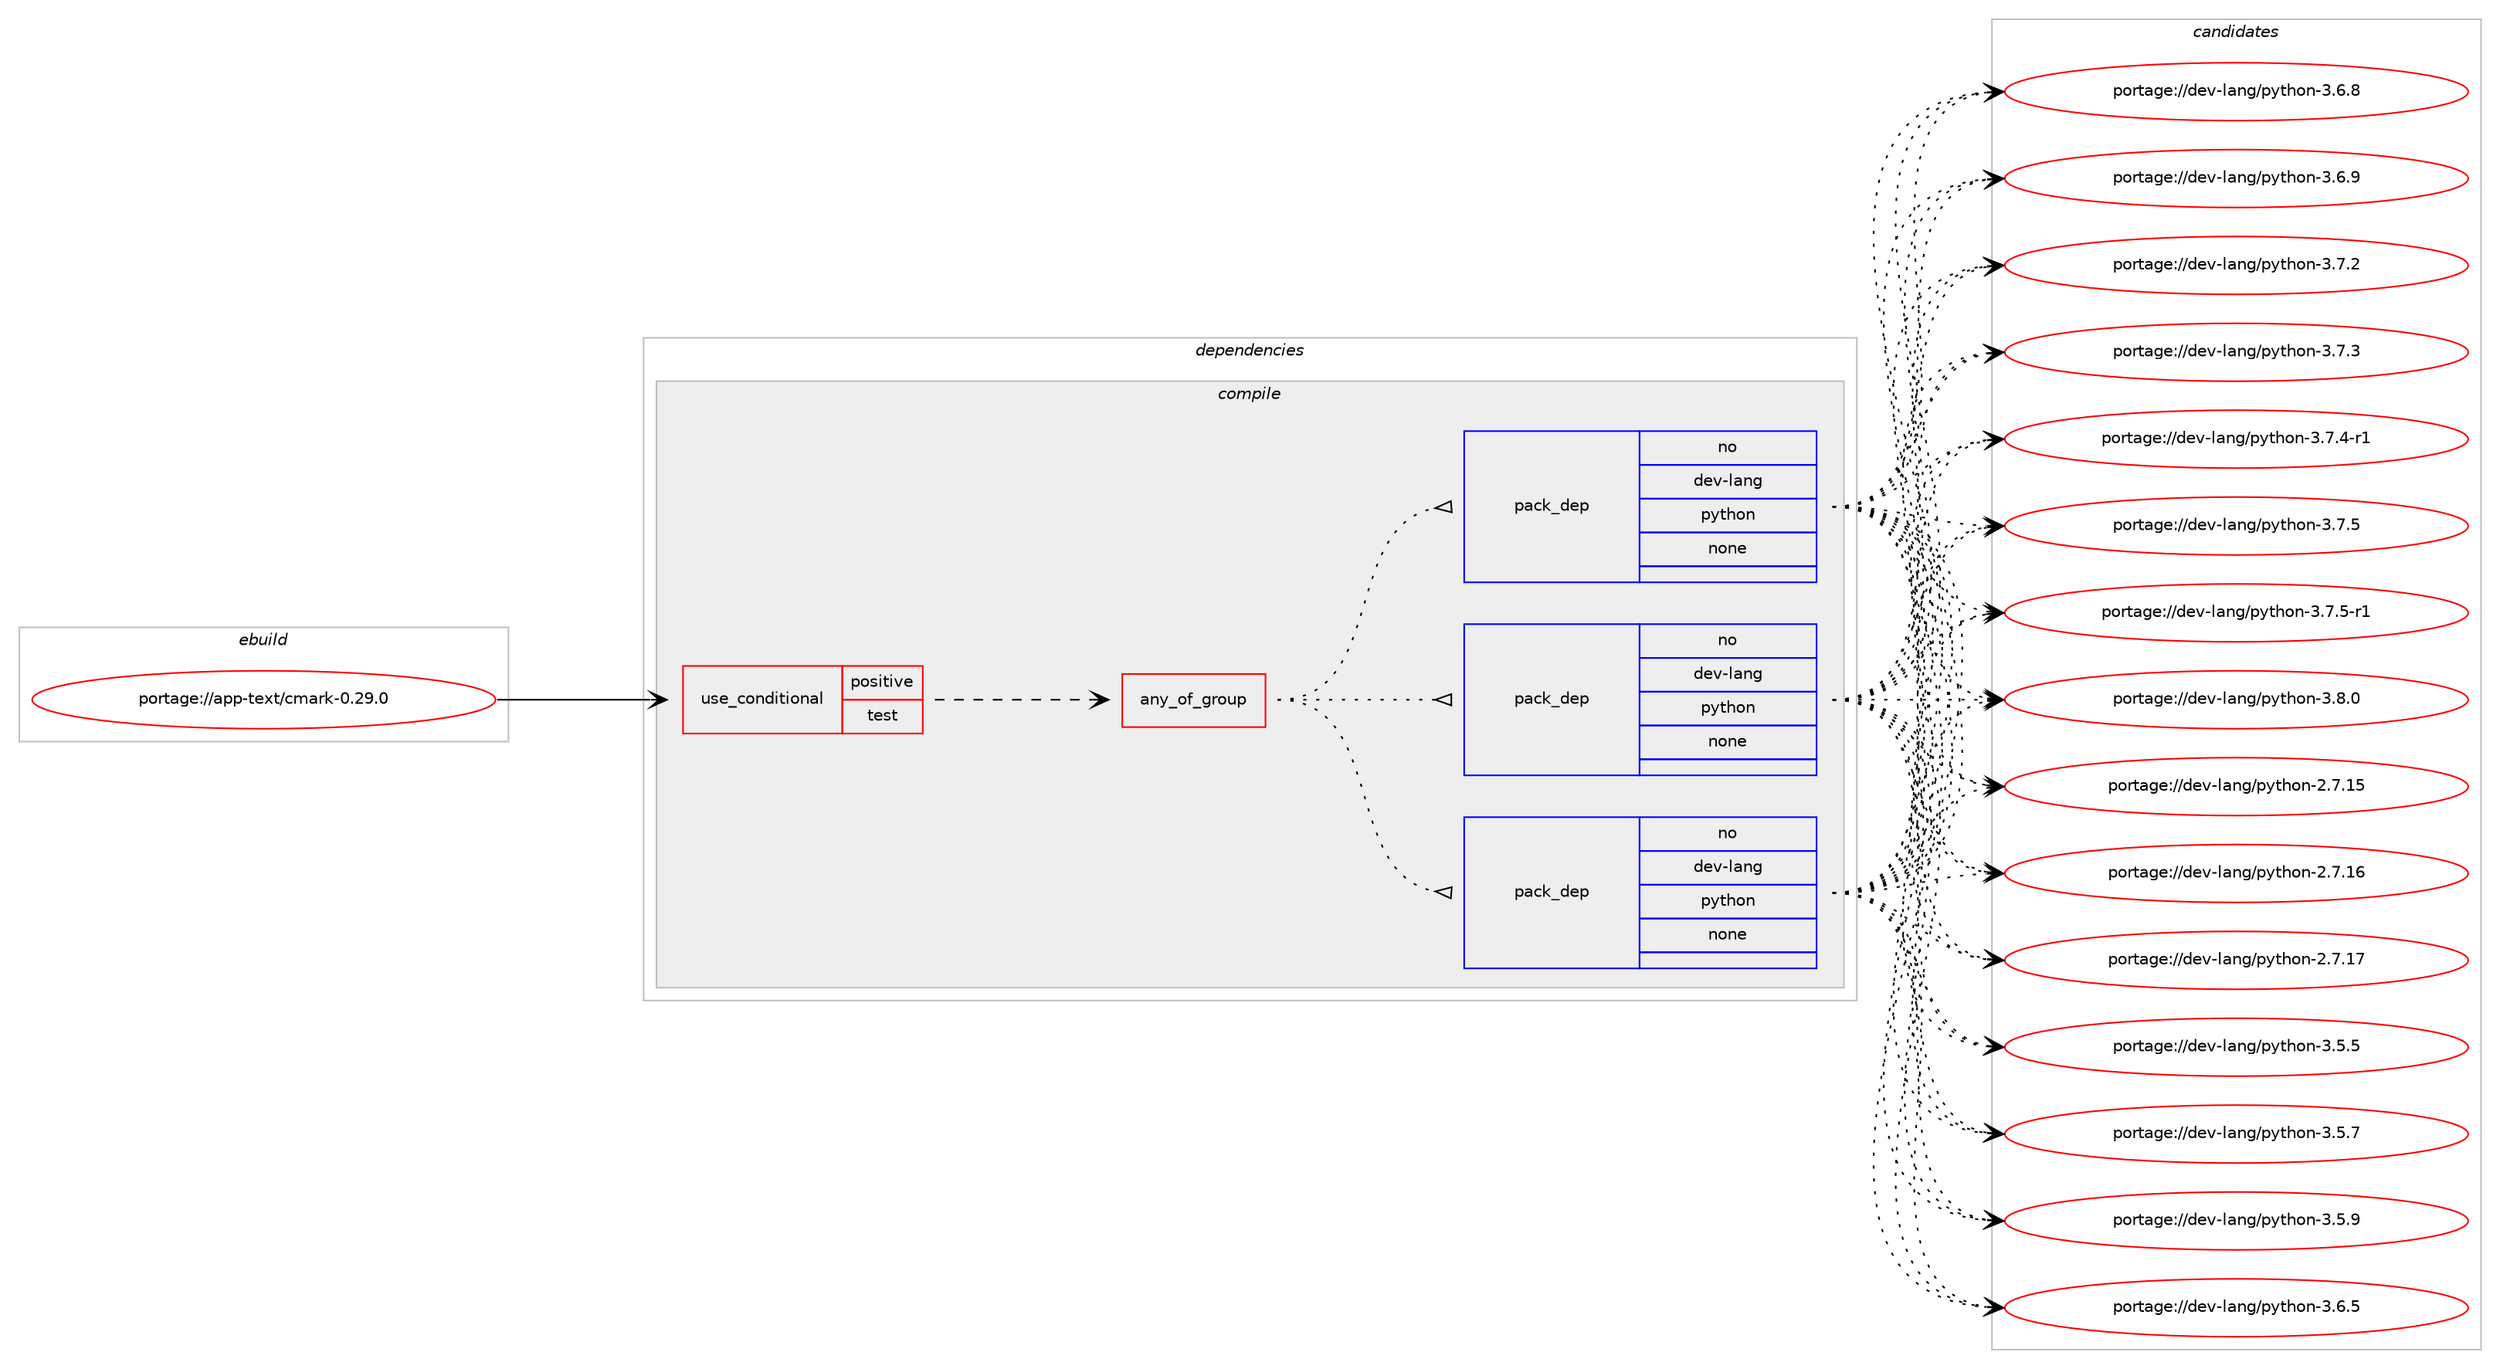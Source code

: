 digraph prolog {

# *************
# Graph options
# *************

newrank=true;
concentrate=true;
compound=true;
graph [rankdir=LR,fontname=Helvetica,fontsize=10,ranksep=1.5];#, ranksep=2.5, nodesep=0.2];
edge  [arrowhead=vee];
node  [fontname=Helvetica,fontsize=10];

# **********
# The ebuild
# **********

subgraph cluster_leftcol {
color=gray;
rank=same;
label=<<i>ebuild</i>>;
id [label="portage://app-text/cmark-0.29.0", color=red, width=4, href="../app-text/cmark-0.29.0.svg"];
}

# ****************
# The dependencies
# ****************

subgraph cluster_midcol {
color=gray;
label=<<i>dependencies</i>>;
subgraph cluster_compile {
fillcolor="#eeeeee";
style=filled;
label=<<i>compile</i>>;
subgraph cond10715 {
dependency43604 [label=<<TABLE BORDER="0" CELLBORDER="1" CELLSPACING="0" CELLPADDING="4"><TR><TD ROWSPAN="3" CELLPADDING="10">use_conditional</TD></TR><TR><TD>positive</TD></TR><TR><TD>test</TD></TR></TABLE>>, shape=none, color=red];
subgraph any707 {
dependency43605 [label=<<TABLE BORDER="0" CELLBORDER="1" CELLSPACING="0" CELLPADDING="4"><TR><TD CELLPADDING="10">any_of_group</TD></TR></TABLE>>, shape=none, color=red];subgraph pack32158 {
dependency43606 [label=<<TABLE BORDER="0" CELLBORDER="1" CELLSPACING="0" CELLPADDING="4" WIDTH="220"><TR><TD ROWSPAN="6" CELLPADDING="30">pack_dep</TD></TR><TR><TD WIDTH="110">no</TD></TR><TR><TD>dev-lang</TD></TR><TR><TD>python</TD></TR><TR><TD>none</TD></TR><TR><TD></TD></TR></TABLE>>, shape=none, color=blue];
}
dependency43605:e -> dependency43606:w [weight=20,style="dotted",arrowhead="oinv"];
subgraph pack32159 {
dependency43607 [label=<<TABLE BORDER="0" CELLBORDER="1" CELLSPACING="0" CELLPADDING="4" WIDTH="220"><TR><TD ROWSPAN="6" CELLPADDING="30">pack_dep</TD></TR><TR><TD WIDTH="110">no</TD></TR><TR><TD>dev-lang</TD></TR><TR><TD>python</TD></TR><TR><TD>none</TD></TR><TR><TD></TD></TR></TABLE>>, shape=none, color=blue];
}
dependency43605:e -> dependency43607:w [weight=20,style="dotted",arrowhead="oinv"];
subgraph pack32160 {
dependency43608 [label=<<TABLE BORDER="0" CELLBORDER="1" CELLSPACING="0" CELLPADDING="4" WIDTH="220"><TR><TD ROWSPAN="6" CELLPADDING="30">pack_dep</TD></TR><TR><TD WIDTH="110">no</TD></TR><TR><TD>dev-lang</TD></TR><TR><TD>python</TD></TR><TR><TD>none</TD></TR><TR><TD></TD></TR></TABLE>>, shape=none, color=blue];
}
dependency43605:e -> dependency43608:w [weight=20,style="dotted",arrowhead="oinv"];
}
dependency43604:e -> dependency43605:w [weight=20,style="dashed",arrowhead="vee"];
}
id:e -> dependency43604:w [weight=20,style="solid",arrowhead="vee"];
}
subgraph cluster_compileandrun {
fillcolor="#eeeeee";
style=filled;
label=<<i>compile and run</i>>;
}
subgraph cluster_run {
fillcolor="#eeeeee";
style=filled;
label=<<i>run</i>>;
}
}

# **************
# The candidates
# **************

subgraph cluster_choices {
rank=same;
color=gray;
label=<<i>candidates</i>>;

subgraph choice32158 {
color=black;
nodesep=1;
choiceportage10010111845108971101034711212111610411111045504655464953 [label="portage://dev-lang/python-2.7.15", color=red, width=4,href="../dev-lang/python-2.7.15.svg"];
choiceportage10010111845108971101034711212111610411111045504655464954 [label="portage://dev-lang/python-2.7.16", color=red, width=4,href="../dev-lang/python-2.7.16.svg"];
choiceportage10010111845108971101034711212111610411111045504655464955 [label="portage://dev-lang/python-2.7.17", color=red, width=4,href="../dev-lang/python-2.7.17.svg"];
choiceportage100101118451089711010347112121116104111110455146534653 [label="portage://dev-lang/python-3.5.5", color=red, width=4,href="../dev-lang/python-3.5.5.svg"];
choiceportage100101118451089711010347112121116104111110455146534655 [label="portage://dev-lang/python-3.5.7", color=red, width=4,href="../dev-lang/python-3.5.7.svg"];
choiceportage100101118451089711010347112121116104111110455146534657 [label="portage://dev-lang/python-3.5.9", color=red, width=4,href="../dev-lang/python-3.5.9.svg"];
choiceportage100101118451089711010347112121116104111110455146544653 [label="portage://dev-lang/python-3.6.5", color=red, width=4,href="../dev-lang/python-3.6.5.svg"];
choiceportage100101118451089711010347112121116104111110455146544656 [label="portage://dev-lang/python-3.6.8", color=red, width=4,href="../dev-lang/python-3.6.8.svg"];
choiceportage100101118451089711010347112121116104111110455146544657 [label="portage://dev-lang/python-3.6.9", color=red, width=4,href="../dev-lang/python-3.6.9.svg"];
choiceportage100101118451089711010347112121116104111110455146554650 [label="portage://dev-lang/python-3.7.2", color=red, width=4,href="../dev-lang/python-3.7.2.svg"];
choiceportage100101118451089711010347112121116104111110455146554651 [label="portage://dev-lang/python-3.7.3", color=red, width=4,href="../dev-lang/python-3.7.3.svg"];
choiceportage1001011184510897110103471121211161041111104551465546524511449 [label="portage://dev-lang/python-3.7.4-r1", color=red, width=4,href="../dev-lang/python-3.7.4-r1.svg"];
choiceportage100101118451089711010347112121116104111110455146554653 [label="portage://dev-lang/python-3.7.5", color=red, width=4,href="../dev-lang/python-3.7.5.svg"];
choiceportage1001011184510897110103471121211161041111104551465546534511449 [label="portage://dev-lang/python-3.7.5-r1", color=red, width=4,href="../dev-lang/python-3.7.5-r1.svg"];
choiceportage100101118451089711010347112121116104111110455146564648 [label="portage://dev-lang/python-3.8.0", color=red, width=4,href="../dev-lang/python-3.8.0.svg"];
dependency43606:e -> choiceportage10010111845108971101034711212111610411111045504655464953:w [style=dotted,weight="100"];
dependency43606:e -> choiceportage10010111845108971101034711212111610411111045504655464954:w [style=dotted,weight="100"];
dependency43606:e -> choiceportage10010111845108971101034711212111610411111045504655464955:w [style=dotted,weight="100"];
dependency43606:e -> choiceportage100101118451089711010347112121116104111110455146534653:w [style=dotted,weight="100"];
dependency43606:e -> choiceportage100101118451089711010347112121116104111110455146534655:w [style=dotted,weight="100"];
dependency43606:e -> choiceportage100101118451089711010347112121116104111110455146534657:w [style=dotted,weight="100"];
dependency43606:e -> choiceportage100101118451089711010347112121116104111110455146544653:w [style=dotted,weight="100"];
dependency43606:e -> choiceportage100101118451089711010347112121116104111110455146544656:w [style=dotted,weight="100"];
dependency43606:e -> choiceportage100101118451089711010347112121116104111110455146544657:w [style=dotted,weight="100"];
dependency43606:e -> choiceportage100101118451089711010347112121116104111110455146554650:w [style=dotted,weight="100"];
dependency43606:e -> choiceportage100101118451089711010347112121116104111110455146554651:w [style=dotted,weight="100"];
dependency43606:e -> choiceportage1001011184510897110103471121211161041111104551465546524511449:w [style=dotted,weight="100"];
dependency43606:e -> choiceportage100101118451089711010347112121116104111110455146554653:w [style=dotted,weight="100"];
dependency43606:e -> choiceportage1001011184510897110103471121211161041111104551465546534511449:w [style=dotted,weight="100"];
dependency43606:e -> choiceportage100101118451089711010347112121116104111110455146564648:w [style=dotted,weight="100"];
}
subgraph choice32159 {
color=black;
nodesep=1;
choiceportage10010111845108971101034711212111610411111045504655464953 [label="portage://dev-lang/python-2.7.15", color=red, width=4,href="../dev-lang/python-2.7.15.svg"];
choiceportage10010111845108971101034711212111610411111045504655464954 [label="portage://dev-lang/python-2.7.16", color=red, width=4,href="../dev-lang/python-2.7.16.svg"];
choiceportage10010111845108971101034711212111610411111045504655464955 [label="portage://dev-lang/python-2.7.17", color=red, width=4,href="../dev-lang/python-2.7.17.svg"];
choiceportage100101118451089711010347112121116104111110455146534653 [label="portage://dev-lang/python-3.5.5", color=red, width=4,href="../dev-lang/python-3.5.5.svg"];
choiceportage100101118451089711010347112121116104111110455146534655 [label="portage://dev-lang/python-3.5.7", color=red, width=4,href="../dev-lang/python-3.5.7.svg"];
choiceportage100101118451089711010347112121116104111110455146534657 [label="portage://dev-lang/python-3.5.9", color=red, width=4,href="../dev-lang/python-3.5.9.svg"];
choiceportage100101118451089711010347112121116104111110455146544653 [label="portage://dev-lang/python-3.6.5", color=red, width=4,href="../dev-lang/python-3.6.5.svg"];
choiceportage100101118451089711010347112121116104111110455146544656 [label="portage://dev-lang/python-3.6.8", color=red, width=4,href="../dev-lang/python-3.6.8.svg"];
choiceportage100101118451089711010347112121116104111110455146544657 [label="portage://dev-lang/python-3.6.9", color=red, width=4,href="../dev-lang/python-3.6.9.svg"];
choiceportage100101118451089711010347112121116104111110455146554650 [label="portage://dev-lang/python-3.7.2", color=red, width=4,href="../dev-lang/python-3.7.2.svg"];
choiceportage100101118451089711010347112121116104111110455146554651 [label="portage://dev-lang/python-3.7.3", color=red, width=4,href="../dev-lang/python-3.7.3.svg"];
choiceportage1001011184510897110103471121211161041111104551465546524511449 [label="portage://dev-lang/python-3.7.4-r1", color=red, width=4,href="../dev-lang/python-3.7.4-r1.svg"];
choiceportage100101118451089711010347112121116104111110455146554653 [label="portage://dev-lang/python-3.7.5", color=red, width=4,href="../dev-lang/python-3.7.5.svg"];
choiceportage1001011184510897110103471121211161041111104551465546534511449 [label="portage://dev-lang/python-3.7.5-r1", color=red, width=4,href="../dev-lang/python-3.7.5-r1.svg"];
choiceportage100101118451089711010347112121116104111110455146564648 [label="portage://dev-lang/python-3.8.0", color=red, width=4,href="../dev-lang/python-3.8.0.svg"];
dependency43607:e -> choiceportage10010111845108971101034711212111610411111045504655464953:w [style=dotted,weight="100"];
dependency43607:e -> choiceportage10010111845108971101034711212111610411111045504655464954:w [style=dotted,weight="100"];
dependency43607:e -> choiceportage10010111845108971101034711212111610411111045504655464955:w [style=dotted,weight="100"];
dependency43607:e -> choiceportage100101118451089711010347112121116104111110455146534653:w [style=dotted,weight="100"];
dependency43607:e -> choiceportage100101118451089711010347112121116104111110455146534655:w [style=dotted,weight="100"];
dependency43607:e -> choiceportage100101118451089711010347112121116104111110455146534657:w [style=dotted,weight="100"];
dependency43607:e -> choiceportage100101118451089711010347112121116104111110455146544653:w [style=dotted,weight="100"];
dependency43607:e -> choiceportage100101118451089711010347112121116104111110455146544656:w [style=dotted,weight="100"];
dependency43607:e -> choiceportage100101118451089711010347112121116104111110455146544657:w [style=dotted,weight="100"];
dependency43607:e -> choiceportage100101118451089711010347112121116104111110455146554650:w [style=dotted,weight="100"];
dependency43607:e -> choiceportage100101118451089711010347112121116104111110455146554651:w [style=dotted,weight="100"];
dependency43607:e -> choiceportage1001011184510897110103471121211161041111104551465546524511449:w [style=dotted,weight="100"];
dependency43607:e -> choiceportage100101118451089711010347112121116104111110455146554653:w [style=dotted,weight="100"];
dependency43607:e -> choiceportage1001011184510897110103471121211161041111104551465546534511449:w [style=dotted,weight="100"];
dependency43607:e -> choiceportage100101118451089711010347112121116104111110455146564648:w [style=dotted,weight="100"];
}
subgraph choice32160 {
color=black;
nodesep=1;
choiceportage10010111845108971101034711212111610411111045504655464953 [label="portage://dev-lang/python-2.7.15", color=red, width=4,href="../dev-lang/python-2.7.15.svg"];
choiceportage10010111845108971101034711212111610411111045504655464954 [label="portage://dev-lang/python-2.7.16", color=red, width=4,href="../dev-lang/python-2.7.16.svg"];
choiceportage10010111845108971101034711212111610411111045504655464955 [label="portage://dev-lang/python-2.7.17", color=red, width=4,href="../dev-lang/python-2.7.17.svg"];
choiceportage100101118451089711010347112121116104111110455146534653 [label="portage://dev-lang/python-3.5.5", color=red, width=4,href="../dev-lang/python-3.5.5.svg"];
choiceportage100101118451089711010347112121116104111110455146534655 [label="portage://dev-lang/python-3.5.7", color=red, width=4,href="../dev-lang/python-3.5.7.svg"];
choiceportage100101118451089711010347112121116104111110455146534657 [label="portage://dev-lang/python-3.5.9", color=red, width=4,href="../dev-lang/python-3.5.9.svg"];
choiceportage100101118451089711010347112121116104111110455146544653 [label="portage://dev-lang/python-3.6.5", color=red, width=4,href="../dev-lang/python-3.6.5.svg"];
choiceportage100101118451089711010347112121116104111110455146544656 [label="portage://dev-lang/python-3.6.8", color=red, width=4,href="../dev-lang/python-3.6.8.svg"];
choiceportage100101118451089711010347112121116104111110455146544657 [label="portage://dev-lang/python-3.6.9", color=red, width=4,href="../dev-lang/python-3.6.9.svg"];
choiceportage100101118451089711010347112121116104111110455146554650 [label="portage://dev-lang/python-3.7.2", color=red, width=4,href="../dev-lang/python-3.7.2.svg"];
choiceportage100101118451089711010347112121116104111110455146554651 [label="portage://dev-lang/python-3.7.3", color=red, width=4,href="../dev-lang/python-3.7.3.svg"];
choiceportage1001011184510897110103471121211161041111104551465546524511449 [label="portage://dev-lang/python-3.7.4-r1", color=red, width=4,href="../dev-lang/python-3.7.4-r1.svg"];
choiceportage100101118451089711010347112121116104111110455146554653 [label="portage://dev-lang/python-3.7.5", color=red, width=4,href="../dev-lang/python-3.7.5.svg"];
choiceportage1001011184510897110103471121211161041111104551465546534511449 [label="portage://dev-lang/python-3.7.5-r1", color=red, width=4,href="../dev-lang/python-3.7.5-r1.svg"];
choiceportage100101118451089711010347112121116104111110455146564648 [label="portage://dev-lang/python-3.8.0", color=red, width=4,href="../dev-lang/python-3.8.0.svg"];
dependency43608:e -> choiceportage10010111845108971101034711212111610411111045504655464953:w [style=dotted,weight="100"];
dependency43608:e -> choiceportage10010111845108971101034711212111610411111045504655464954:w [style=dotted,weight="100"];
dependency43608:e -> choiceportage10010111845108971101034711212111610411111045504655464955:w [style=dotted,weight="100"];
dependency43608:e -> choiceportage100101118451089711010347112121116104111110455146534653:w [style=dotted,weight="100"];
dependency43608:e -> choiceportage100101118451089711010347112121116104111110455146534655:w [style=dotted,weight="100"];
dependency43608:e -> choiceportage100101118451089711010347112121116104111110455146534657:w [style=dotted,weight="100"];
dependency43608:e -> choiceportage100101118451089711010347112121116104111110455146544653:w [style=dotted,weight="100"];
dependency43608:e -> choiceportage100101118451089711010347112121116104111110455146544656:w [style=dotted,weight="100"];
dependency43608:e -> choiceportage100101118451089711010347112121116104111110455146544657:w [style=dotted,weight="100"];
dependency43608:e -> choiceportage100101118451089711010347112121116104111110455146554650:w [style=dotted,weight="100"];
dependency43608:e -> choiceportage100101118451089711010347112121116104111110455146554651:w [style=dotted,weight="100"];
dependency43608:e -> choiceportage1001011184510897110103471121211161041111104551465546524511449:w [style=dotted,weight="100"];
dependency43608:e -> choiceportage100101118451089711010347112121116104111110455146554653:w [style=dotted,weight="100"];
dependency43608:e -> choiceportage1001011184510897110103471121211161041111104551465546534511449:w [style=dotted,weight="100"];
dependency43608:e -> choiceportage100101118451089711010347112121116104111110455146564648:w [style=dotted,weight="100"];
}
}

}
